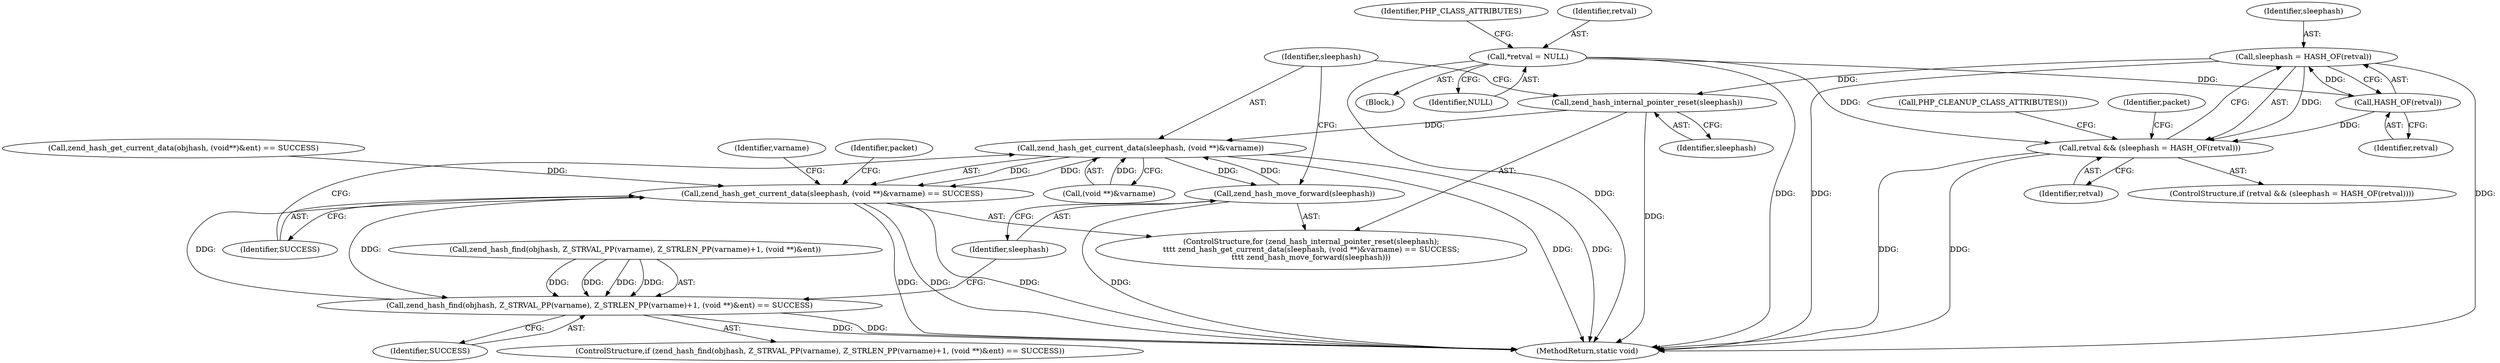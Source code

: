 digraph "0_php-src_6045de69c7dedcba3eadf7c4bba424b19c81d00d_1@API" {
"1000241" [label="(Call,sleephash = HASH_OF(retval))"];
"1000243" [label="(Call,HASH_OF(retval))"];
"1000110" [label="(Call,*retval = NULL)"];
"1000239" [label="(Call,retval && (sleephash = HASH_OF(retval)))"];
"1000275" [label="(Call,zend_hash_internal_pointer_reset(sleephash))"];
"1000278" [label="(Call,zend_hash_get_current_data(sleephash, (void **)&varname))"];
"1000277" [label="(Call,zend_hash_get_current_data(sleephash, (void **)&varname) == SUCCESS)"];
"1000296" [label="(Call,zend_hash_find(objhash, Z_STRVAL_PP(varname), Z_STRLEN_PP(varname)+1, (void **)&ent) == SUCCESS)"];
"1000285" [label="(Call,zend_hash_move_forward(sleephash))"];
"1000239" [label="(Call,retval && (sleephash = HASH_OF(retval)))"];
"1000105" [label="(Block,)"];
"1000240" [label="(Identifier,retval)"];
"1000276" [label="(Identifier,sleephash)"];
"1000325" [label="(MethodReturn,static void)"];
"1000295" [label="(ControlStructure,if (zend_hash_find(objhash, Z_STRVAL_PP(varname), Z_STRLEN_PP(varname)+1, (void **)&ent) == SUCCESS))"];
"1000244" [label="(Identifier,retval)"];
"1000312" [label="(Identifier,packet)"];
"1000277" [label="(Call,zend_hash_get_current_data(sleephash, (void **)&varname) == SUCCESS)"];
"1000296" [label="(Call,zend_hash_find(objhash, Z_STRVAL_PP(varname), Z_STRLEN_PP(varname)+1, (void **)&ent) == SUCCESS)"];
"1000297" [label="(Call,zend_hash_find(objhash, Z_STRVAL_PP(varname), Z_STRLEN_PP(varname)+1, (void **)&ent))"];
"1000241" [label="(Call,sleephash = HASH_OF(retval))"];
"1000314" [label="(Call,PHP_CLEANUP_CLASS_ATTRIBUTES())"];
"1000274" [label="(ControlStructure,for (zend_hash_internal_pointer_reset(sleephash);\n\t\t\t\t zend_hash_get_current_data(sleephash, (void **)&varname) == SUCCESS;\n\t\t\t\t zend_hash_move_forward(sleephash)))"];
"1000242" [label="(Identifier,sleephash)"];
"1000275" [label="(Call,zend_hash_internal_pointer_reset(sleephash))"];
"1000111" [label="(Identifier,retval)"];
"1000309" [label="(Identifier,SUCCESS)"];
"1000278" [label="(Call,zend_hash_get_current_data(sleephash, (void **)&varname))"];
"1000279" [label="(Identifier,sleephash)"];
"1000286" [label="(Identifier,sleephash)"];
"1000284" [label="(Identifier,SUCCESS)"];
"1000238" [label="(ControlStructure,if (retval && (sleephash = HASH_OF(retval))))"];
"1000112" [label="(Identifier,NULL)"];
"1000291" [label="(Identifier,varname)"];
"1000280" [label="(Call,(void **)&varname)"];
"1000110" [label="(Call,*retval = NULL)"];
"1000247" [label="(Identifier,packet)"];
"1000285" [label="(Call,zend_hash_move_forward(sleephash))"];
"1000243" [label="(Call,HASH_OF(retval))"];
"1000175" [label="(Call,zend_hash_get_current_data(objhash, (void**)&ent) == SUCCESS)"];
"1000119" [label="(Identifier,PHP_CLASS_ATTRIBUTES)"];
"1000241" -> "1000239"  [label="AST: "];
"1000241" -> "1000243"  [label="CFG: "];
"1000242" -> "1000241"  [label="AST: "];
"1000243" -> "1000241"  [label="AST: "];
"1000239" -> "1000241"  [label="CFG: "];
"1000241" -> "1000325"  [label="DDG: "];
"1000241" -> "1000325"  [label="DDG: "];
"1000241" -> "1000239"  [label="DDG: "];
"1000243" -> "1000241"  [label="DDG: "];
"1000241" -> "1000275"  [label="DDG: "];
"1000243" -> "1000244"  [label="CFG: "];
"1000244" -> "1000243"  [label="AST: "];
"1000243" -> "1000239"  [label="DDG: "];
"1000110" -> "1000243"  [label="DDG: "];
"1000110" -> "1000105"  [label="AST: "];
"1000110" -> "1000112"  [label="CFG: "];
"1000111" -> "1000110"  [label="AST: "];
"1000112" -> "1000110"  [label="AST: "];
"1000119" -> "1000110"  [label="CFG: "];
"1000110" -> "1000325"  [label="DDG: "];
"1000110" -> "1000325"  [label="DDG: "];
"1000110" -> "1000239"  [label="DDG: "];
"1000239" -> "1000238"  [label="AST: "];
"1000239" -> "1000240"  [label="CFG: "];
"1000240" -> "1000239"  [label="AST: "];
"1000247" -> "1000239"  [label="CFG: "];
"1000314" -> "1000239"  [label="CFG: "];
"1000239" -> "1000325"  [label="DDG: "];
"1000239" -> "1000325"  [label="DDG: "];
"1000275" -> "1000274"  [label="AST: "];
"1000275" -> "1000276"  [label="CFG: "];
"1000276" -> "1000275"  [label="AST: "];
"1000279" -> "1000275"  [label="CFG: "];
"1000275" -> "1000325"  [label="DDG: "];
"1000275" -> "1000278"  [label="DDG: "];
"1000278" -> "1000277"  [label="AST: "];
"1000278" -> "1000280"  [label="CFG: "];
"1000279" -> "1000278"  [label="AST: "];
"1000280" -> "1000278"  [label="AST: "];
"1000284" -> "1000278"  [label="CFG: "];
"1000278" -> "1000325"  [label="DDG: "];
"1000278" -> "1000325"  [label="DDG: "];
"1000278" -> "1000277"  [label="DDG: "];
"1000278" -> "1000277"  [label="DDG: "];
"1000285" -> "1000278"  [label="DDG: "];
"1000280" -> "1000278"  [label="DDG: "];
"1000278" -> "1000285"  [label="DDG: "];
"1000277" -> "1000274"  [label="AST: "];
"1000277" -> "1000284"  [label="CFG: "];
"1000284" -> "1000277"  [label="AST: "];
"1000291" -> "1000277"  [label="CFG: "];
"1000312" -> "1000277"  [label="CFG: "];
"1000277" -> "1000325"  [label="DDG: "];
"1000277" -> "1000325"  [label="DDG: "];
"1000277" -> "1000325"  [label="DDG: "];
"1000175" -> "1000277"  [label="DDG: "];
"1000296" -> "1000277"  [label="DDG: "];
"1000277" -> "1000296"  [label="DDG: "];
"1000296" -> "1000295"  [label="AST: "];
"1000296" -> "1000309"  [label="CFG: "];
"1000297" -> "1000296"  [label="AST: "];
"1000309" -> "1000296"  [label="AST: "];
"1000286" -> "1000296"  [label="CFG: "];
"1000296" -> "1000325"  [label="DDG: "];
"1000296" -> "1000325"  [label="DDG: "];
"1000297" -> "1000296"  [label="DDG: "];
"1000297" -> "1000296"  [label="DDG: "];
"1000297" -> "1000296"  [label="DDG: "];
"1000297" -> "1000296"  [label="DDG: "];
"1000285" -> "1000274"  [label="AST: "];
"1000285" -> "1000286"  [label="CFG: "];
"1000286" -> "1000285"  [label="AST: "];
"1000279" -> "1000285"  [label="CFG: "];
"1000285" -> "1000325"  [label="DDG: "];
}
